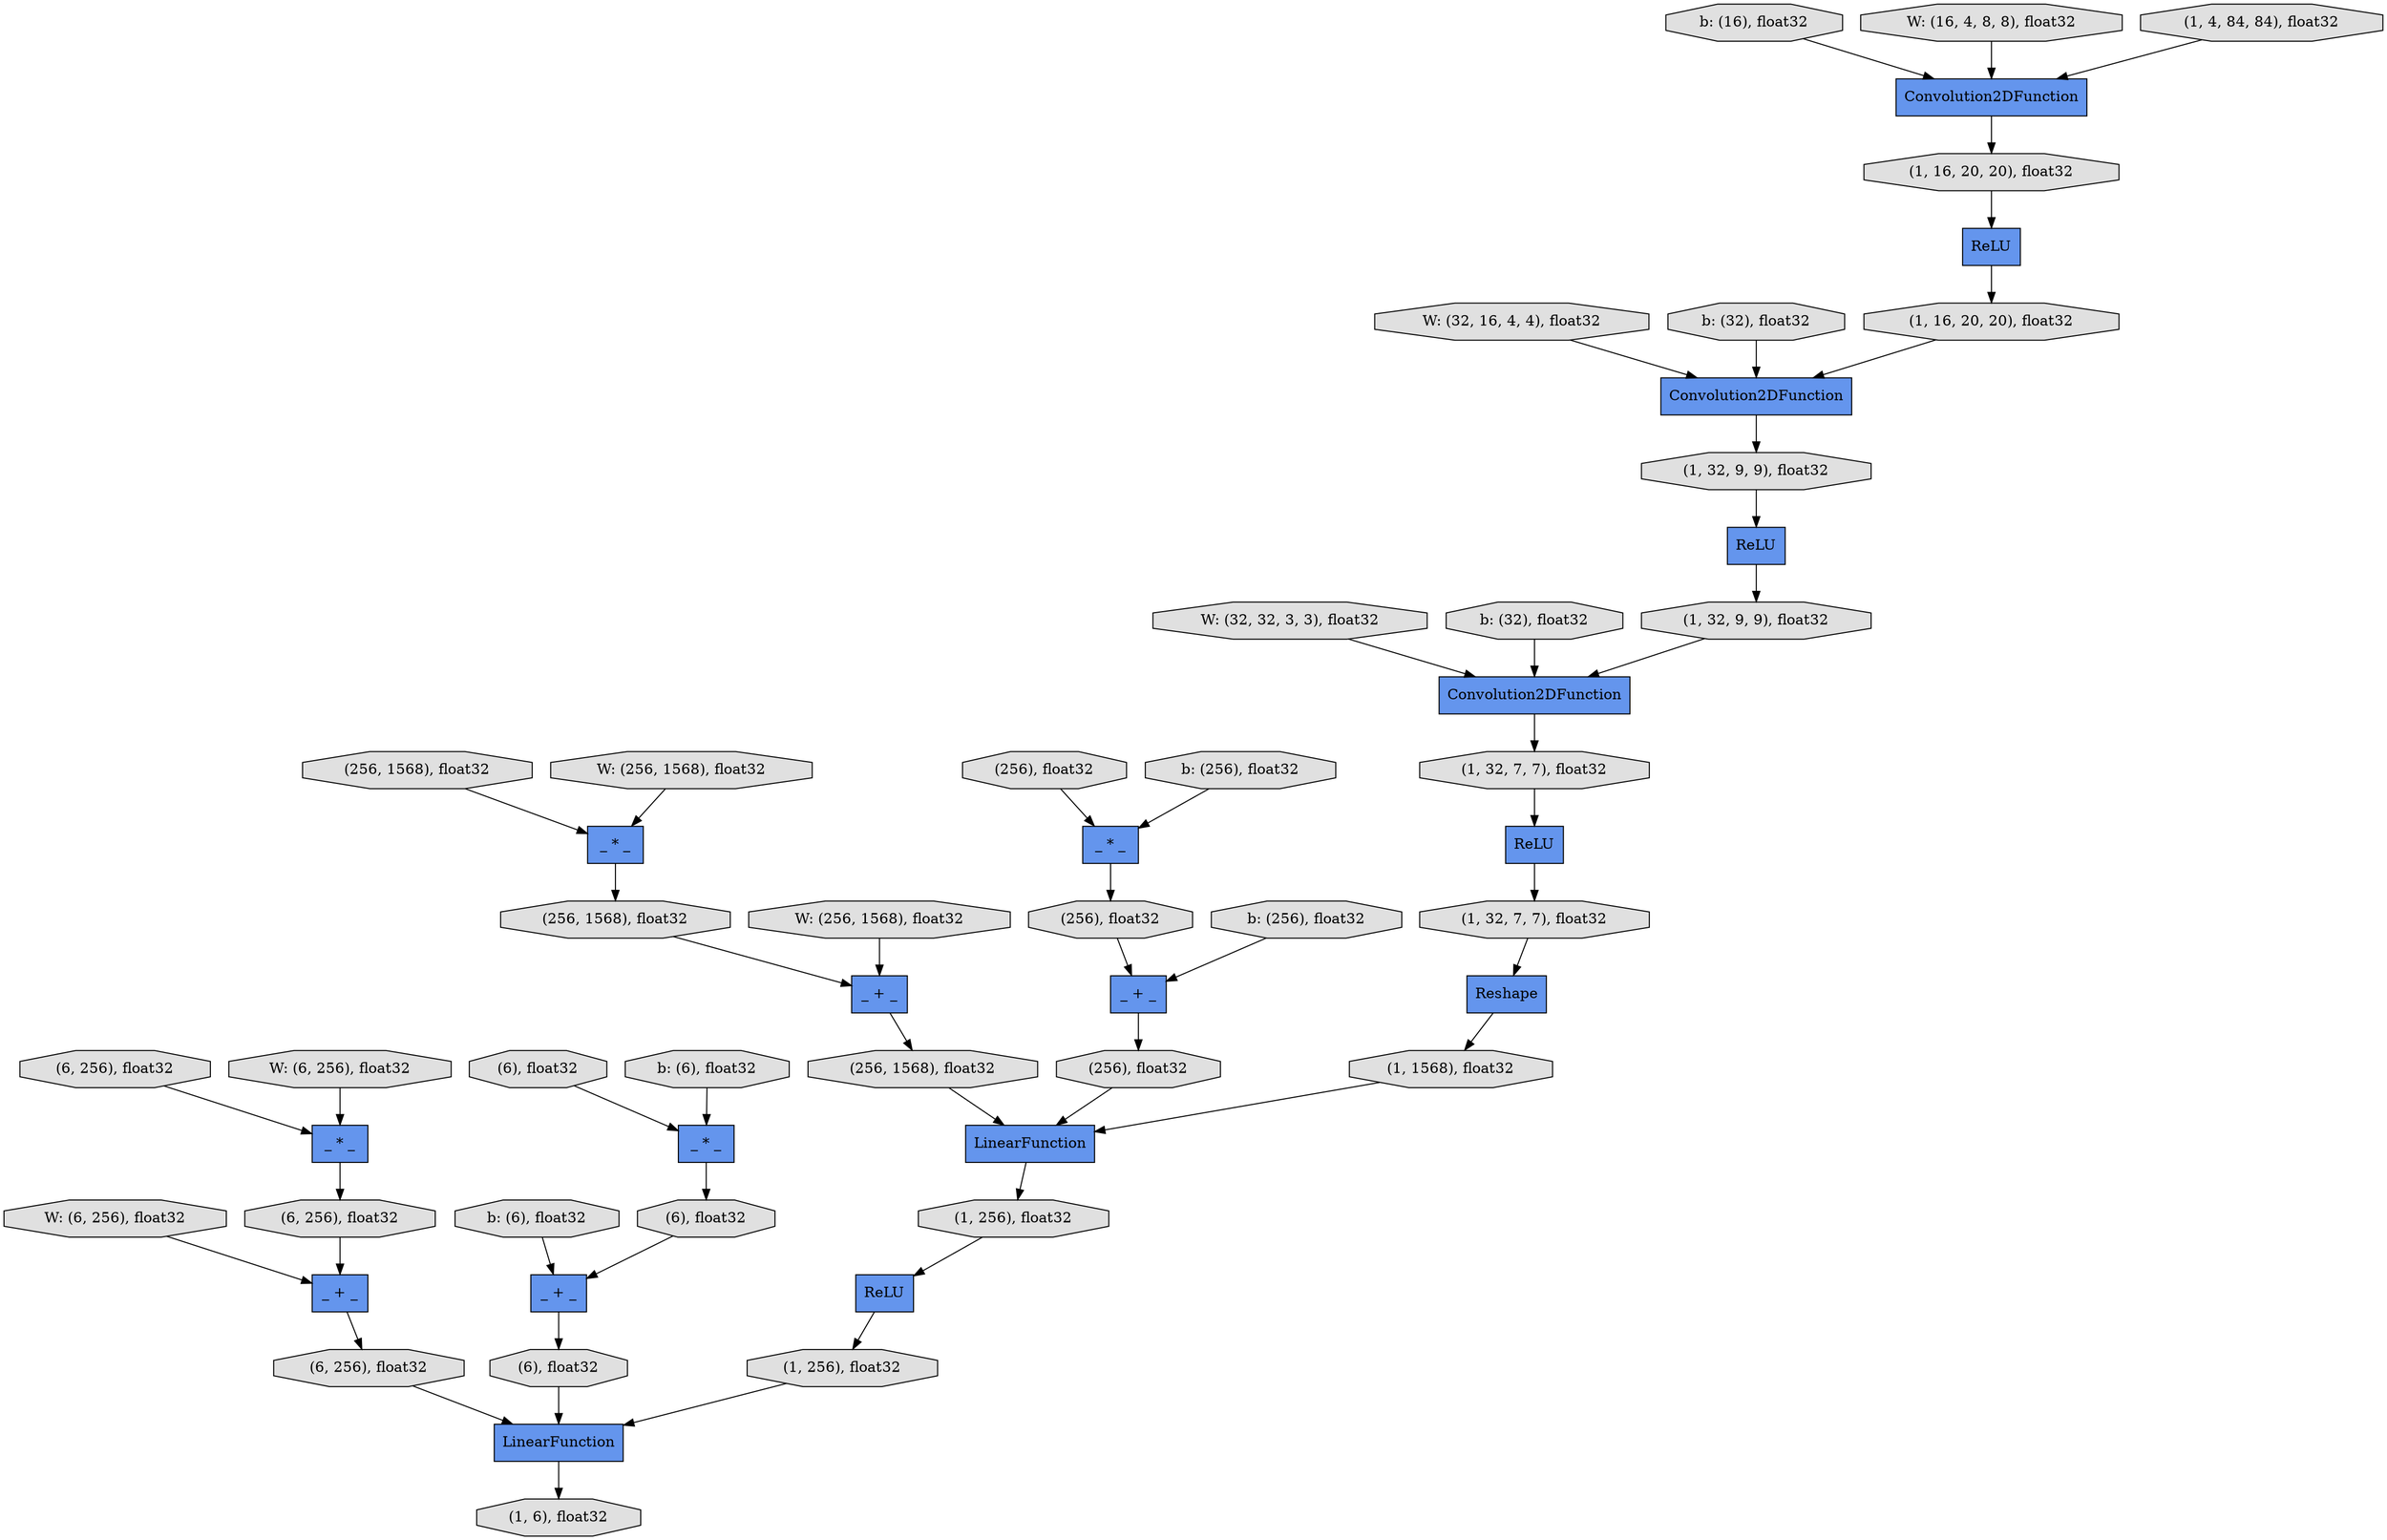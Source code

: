 digraph graphname{rankdir=TB;140683813525520 [label="(1, 16, 20, 20), float32",shape="octagon",fillcolor="#E0E0E0",style="filled"];140683813523536 [label="Convolution2DFunction",shape="record",fillcolor="#6495ED",style="filled"];140683813525584 [label="Convolution2DFunction",shape="record",fillcolor="#6495ED",style="filled"];140683813134480 [label="W: (6, 256), float32",shape="octagon",fillcolor="#E0E0E0",style="filled"];140683813228688 [label="(6, 256), float32",shape="octagon",fillcolor="#E0E0E0",style="filled"];140683813525648 [label="Convolution2DFunction",shape="record",fillcolor="#6495ED",style="filled"];140683813138384 [label="(6, 256), float32",shape="octagon",fillcolor="#E0E0E0",style="filled"];140683813136592 [label="_ * _",shape="record",fillcolor="#6495ED",style="filled"];140683813136528 [label="(256, 1568), float32",shape="octagon",fillcolor="#E0E0E0",style="filled"];140683813228816 [label="(6, 256), float32",shape="octagon",fillcolor="#E0E0E0",style="filled"];140683813136656 [label="(256, 1568), float32",shape="octagon",fillcolor="#E0E0E0",style="filled"];140683813136720 [label="_ + _",shape="record",fillcolor="#6495ED",style="filled"];140683813525840 [label="_ * _",shape="record",fillcolor="#6495ED",style="filled"];140683813525904 [label="ReLU",shape="record",fillcolor="#6495ED",style="filled"];140683813136784 [label="_ + _",shape="record",fillcolor="#6495ED",style="filled"];140683813134800 [label="b: (6), float32",shape="octagon",fillcolor="#E0E0E0",style="filled"];140683813229008 [label="(6), float32",shape="octagon",fillcolor="#E0E0E0",style="filled"];140683813523920 [label="b: (16), float32",shape="octagon",fillcolor="#E0E0E0",style="filled"];140683813136976 [label="_ + _",shape="record",fillcolor="#6495ED",style="filled"];140683813137040 [label="(256, 1568), float32",shape="octagon",fillcolor="#E0E0E0",style="filled"];140683813229200 [label="(6), float32",shape="octagon",fillcolor="#E0E0E0",style="filled"];140683813137104 [label="LinearFunction",shape="record",fillcolor="#6495ED",style="filled"];140683769875152 [label="ReLU",shape="record",fillcolor="#6495ED",style="filled"];140683813524240 [label="W: (32, 16, 4, 4), float32",shape="octagon",fillcolor="#E0E0E0",style="filled"];140683813526288 [label="W: (256, 1568), float32",shape="octagon",fillcolor="#E0E0E0",style="filled"];140683813137168 [label="(256), float32",shape="octagon",fillcolor="#E0E0E0",style="filled"];140683813137232 [label="Reshape",shape="record",fillcolor="#6495ED",style="filled"];140683813135184 [label="W: (6, 256), float32",shape="octagon",fillcolor="#E0E0E0",style="filled"];140683813229456 [label="(6), float32",shape="octagon",fillcolor="#E0E0E0",style="filled"];140683816977296 [label="ReLU",shape="record",fillcolor="#6495ED",style="filled"];140683813137296 [label="(256), float32",shape="octagon",fillcolor="#E0E0E0",style="filled"];140683813137360 [label="_ * _",shape="record",fillcolor="#6495ED",style="filled"];140683813137424 [label="(256), float32",shape="octagon",fillcolor="#E0E0E0",style="filled"];140683813524560 [label="b: (32), float32",shape="octagon",fillcolor="#E0E0E0",style="filled"];140683813526608 [label="b: (256), float32",shape="octagon",fillcolor="#E0E0E0",style="filled"];140683813135440 [label="b: (6), float32",shape="octagon",fillcolor="#E0E0E0",style="filled"];140683813229712 [label="(1, 6), float32",shape="octagon",fillcolor="#E0E0E0",style="filled"];140683813135632 [label="(1, 32, 9, 9), float32",shape="octagon",fillcolor="#E0E0E0",style="filled"];140683813524880 [label="W: (32, 32, 3, 3), float32",shape="octagon",fillcolor="#E0E0E0",style="filled"];140683813137808 [label="(1, 1568), float32",shape="octagon",fillcolor="#E0E0E0",style="filled"];140683813135824 [label="(1, 32, 9, 9), float32",shape="octagon",fillcolor="#E0E0E0",style="filled"];140683813526992 [label="W: (256, 1568), float32",shape="octagon",fillcolor="#E0E0E0",style="filled"];140683813318096 [label="W: (16, 4, 8, 8), float32",shape="octagon",fillcolor="#E0E0E0",style="filled"];140683813137936 [label="(1, 256), float32",shape="octagon",fillcolor="#E0E0E0",style="filled"];140683788742160 [label="(1, 4, 84, 84), float32",shape="octagon",fillcolor="#E0E0E0",style="filled"];140683813136080 [label="ReLU",shape="record",fillcolor="#6495ED",style="filled"];140683813138128 [label="(1, 256), float32",shape="octagon",fillcolor="#E0E0E0",style="filled"];140683813525200 [label="b: (32), float32",shape="octagon",fillcolor="#E0E0E0",style="filled"];140683813527248 [label="b: (256), float32",shape="octagon",fillcolor="#E0E0E0",style="filled"];140683813136144 [label="(1, 32, 7, 7), float32",shape="octagon",fillcolor="#E0E0E0",style="filled"];140683813138192 [label="_ + _",shape="record",fillcolor="#6495ED",style="filled"];140683813138256 [label="LinearFunction",shape="record",fillcolor="#6495ED",style="filled"];140683813527376 [label="(1, 16, 20, 20), float32",shape="octagon",fillcolor="#E0E0E0",style="filled"];140683813138320 [label="_ * _",shape="record",fillcolor="#6495ED",style="filled"];140683813136336 [label="(1, 32, 7, 7), float32",shape="octagon",fillcolor="#E0E0E0",style="filled"];140683813138128 -> 140683813136080;140683813525648 -> 140683813525520;140683813525584 -> 140683813135632;140683813523920 -> 140683813525648;140683813526992 -> 140683813525840;140683813228816 -> 140683813138256;140683813137808 -> 140683813137104;140683813526288 -> 140683813136720;140683813135440 -> 140683813138320;140683813138192 -> 140683813229456;140683813527376 -> 140683813525584;140683813134480 -> 140683813136976;140683813228688 -> 140683813136976;140683813229008 -> 140683813138320;140683816977296 -> 140683813135824;140683813525520 -> 140683769875152;140683813137360 -> 140683813228688;140683813136528 -> 140683813525840;140683813138256 -> 140683813229712;140683813136720 -> 140683813137040;140683813135632 -> 140683816977296;140683788742160 -> 140683813525648;140683813135824 -> 140683813523536;140683813137936 -> 140683813138256;140683813137232 -> 140683813137808;140683813137104 -> 140683813138128;140683813524880 -> 140683813523536;140683813136592 -> 140683813137296;140683813318096 -> 140683813525648;140683813136336 -> 140683813137232;140683813525200 -> 140683813523536;140683813136784 -> 140683813137424;140683813229456 -> 140683813138256;140683769875152 -> 140683813527376;140683813136080 -> 140683813137936;140683813137040 -> 140683813137104;140683813525904 -> 140683813136336;140683813524240 -> 140683813525584;140683813524560 -> 140683813525584;140683813134800 -> 140683813138192;140683813138384 -> 140683813137360;140683813527248 -> 140683813136592;140683813137424 -> 140683813137104;140683813523536 -> 140683813136144;140683813136976 -> 140683813228816;140683813137296 -> 140683813136784;140683813135184 -> 140683813137360;140683813136656 -> 140683813136720;140683813526608 -> 140683813136784;140683813137168 -> 140683813136592;140683813136144 -> 140683813525904;140683813229200 -> 140683813138192;140683813525840 -> 140683813136656;140683813138320 -> 140683813229200;}